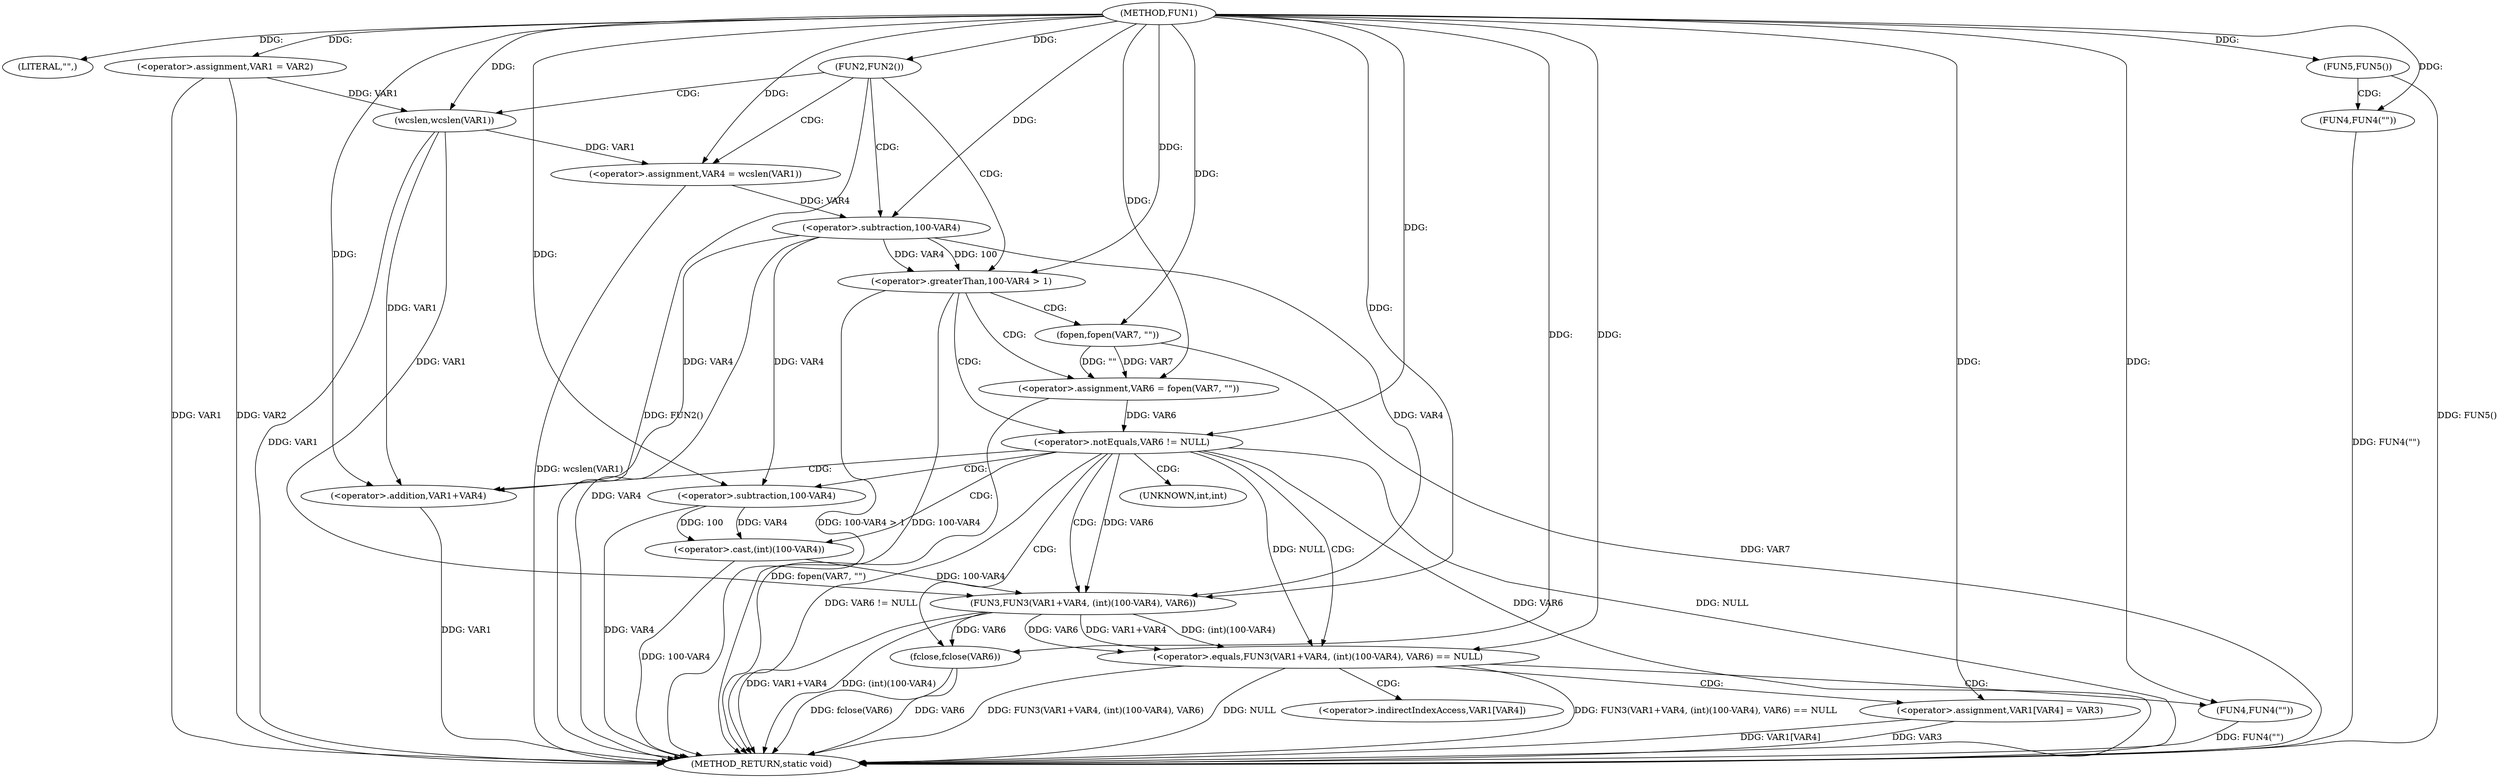 digraph FUN1 {  
"1000100" [label = "(METHOD,FUN1)" ]
"1000164" [label = "(METHOD_RETURN,static void)" ]
"1000103" [label = "(LITERAL,\"\",)" ]
"1000104" [label = "(<operator>.assignment,VAR1 = VAR2)" ]
"1000108" [label = "(FUN2,FUN2())" ]
"1000112" [label = "(<operator>.assignment,VAR4 = wcslen(VAR1))" ]
"1000114" [label = "(wcslen,wcslen(VAR1))" ]
"1000118" [label = "(<operator>.greaterThan,100-VAR4 > 1)" ]
"1000119" [label = "(<operator>.subtraction,100-VAR4)" ]
"1000124" [label = "(<operator>.assignment,VAR6 = fopen(VAR7, \"\"))" ]
"1000126" [label = "(fopen,fopen(VAR7, \"\"))" ]
"1000130" [label = "(<operator>.notEquals,VAR6 != NULL)" ]
"1000135" [label = "(<operator>.equals,FUN3(VAR1+VAR4, (int)(100-VAR4), VAR6) == NULL)" ]
"1000136" [label = "(FUN3,FUN3(VAR1+VAR4, (int)(100-VAR4), VAR6))" ]
"1000137" [label = "(<operator>.addition,VAR1+VAR4)" ]
"1000140" [label = "(<operator>.cast,(int)(100-VAR4))" ]
"1000142" [label = "(<operator>.subtraction,100-VAR4)" ]
"1000148" [label = "(FUN4,FUN4(\"\"))" ]
"1000150" [label = "(<operator>.assignment,VAR1[VAR4] = VAR3)" ]
"1000155" [label = "(fclose,fclose(VAR6))" ]
"1000158" [label = "(FUN5,FUN5())" ]
"1000160" [label = "(FUN4,FUN4(\"\"))" ]
"1000141" [label = "(UNKNOWN,int,int)" ]
"1000151" [label = "(<operator>.indirectIndexAccess,VAR1[VAR4])" ]
  "1000140" -> "1000164"  [ label = "DDG: 100-VAR4"] 
  "1000108" -> "1000164"  [ label = "DDG: FUN2()"] 
  "1000150" -> "1000164"  [ label = "DDG: VAR1[VAR4]"] 
  "1000104" -> "1000164"  [ label = "DDG: VAR1"] 
  "1000130" -> "1000164"  [ label = "DDG: NULL"] 
  "1000136" -> "1000164"  [ label = "DDG: (int)(100-VAR4)"] 
  "1000148" -> "1000164"  [ label = "DDG: FUN4(\"\")"] 
  "1000126" -> "1000164"  [ label = "DDG: VAR7"] 
  "1000118" -> "1000164"  [ label = "DDG: 100-VAR4 > 1"] 
  "1000150" -> "1000164"  [ label = "DDG: VAR3"] 
  "1000135" -> "1000164"  [ label = "DDG: FUN3(VAR1+VAR4, (int)(100-VAR4), VAR6) == NULL"] 
  "1000135" -> "1000164"  [ label = "DDG: FUN3(VAR1+VAR4, (int)(100-VAR4), VAR6)"] 
  "1000118" -> "1000164"  [ label = "DDG: 100-VAR4"] 
  "1000135" -> "1000164"  [ label = "DDG: NULL"] 
  "1000130" -> "1000164"  [ label = "DDG: VAR6 != NULL"] 
  "1000124" -> "1000164"  [ label = "DDG: fopen(VAR7, \"\")"] 
  "1000112" -> "1000164"  [ label = "DDG: wcslen(VAR1)"] 
  "1000160" -> "1000164"  [ label = "DDG: FUN4(\"\")"] 
  "1000155" -> "1000164"  [ label = "DDG: fclose(VAR6)"] 
  "1000158" -> "1000164"  [ label = "DDG: FUN5()"] 
  "1000142" -> "1000164"  [ label = "DDG: VAR4"] 
  "1000114" -> "1000164"  [ label = "DDG: VAR1"] 
  "1000119" -> "1000164"  [ label = "DDG: VAR4"] 
  "1000155" -> "1000164"  [ label = "DDG: VAR6"] 
  "1000137" -> "1000164"  [ label = "DDG: VAR1"] 
  "1000136" -> "1000164"  [ label = "DDG: VAR1+VAR4"] 
  "1000104" -> "1000164"  [ label = "DDG: VAR2"] 
  "1000130" -> "1000164"  [ label = "DDG: VAR6"] 
  "1000100" -> "1000103"  [ label = "DDG: "] 
  "1000100" -> "1000104"  [ label = "DDG: "] 
  "1000100" -> "1000108"  [ label = "DDG: "] 
  "1000114" -> "1000112"  [ label = "DDG: VAR1"] 
  "1000100" -> "1000112"  [ label = "DDG: "] 
  "1000104" -> "1000114"  [ label = "DDG: VAR1"] 
  "1000100" -> "1000114"  [ label = "DDG: "] 
  "1000119" -> "1000118"  [ label = "DDG: 100"] 
  "1000119" -> "1000118"  [ label = "DDG: VAR4"] 
  "1000100" -> "1000119"  [ label = "DDG: "] 
  "1000112" -> "1000119"  [ label = "DDG: VAR4"] 
  "1000100" -> "1000118"  [ label = "DDG: "] 
  "1000126" -> "1000124"  [ label = "DDG: VAR7"] 
  "1000126" -> "1000124"  [ label = "DDG: \"\""] 
  "1000100" -> "1000124"  [ label = "DDG: "] 
  "1000100" -> "1000126"  [ label = "DDG: "] 
  "1000124" -> "1000130"  [ label = "DDG: VAR6"] 
  "1000100" -> "1000130"  [ label = "DDG: "] 
  "1000136" -> "1000135"  [ label = "DDG: VAR1+VAR4"] 
  "1000136" -> "1000135"  [ label = "DDG: (int)(100-VAR4)"] 
  "1000136" -> "1000135"  [ label = "DDG: VAR6"] 
  "1000114" -> "1000136"  [ label = "DDG: VAR1"] 
  "1000100" -> "1000136"  [ label = "DDG: "] 
  "1000119" -> "1000136"  [ label = "DDG: VAR4"] 
  "1000114" -> "1000137"  [ label = "DDG: VAR1"] 
  "1000100" -> "1000137"  [ label = "DDG: "] 
  "1000119" -> "1000137"  [ label = "DDG: VAR4"] 
  "1000140" -> "1000136"  [ label = "DDG: 100-VAR4"] 
  "1000142" -> "1000140"  [ label = "DDG: 100"] 
  "1000142" -> "1000140"  [ label = "DDG: VAR4"] 
  "1000100" -> "1000142"  [ label = "DDG: "] 
  "1000119" -> "1000142"  [ label = "DDG: VAR4"] 
  "1000130" -> "1000136"  [ label = "DDG: VAR6"] 
  "1000130" -> "1000135"  [ label = "DDG: NULL"] 
  "1000100" -> "1000135"  [ label = "DDG: "] 
  "1000100" -> "1000148"  [ label = "DDG: "] 
  "1000100" -> "1000150"  [ label = "DDG: "] 
  "1000136" -> "1000155"  [ label = "DDG: VAR6"] 
  "1000100" -> "1000155"  [ label = "DDG: "] 
  "1000100" -> "1000158"  [ label = "DDG: "] 
  "1000100" -> "1000160"  [ label = "DDG: "] 
  "1000108" -> "1000112"  [ label = "CDG: "] 
  "1000108" -> "1000119"  [ label = "CDG: "] 
  "1000108" -> "1000114"  [ label = "CDG: "] 
  "1000108" -> "1000118"  [ label = "CDG: "] 
  "1000118" -> "1000126"  [ label = "CDG: "] 
  "1000118" -> "1000124"  [ label = "CDG: "] 
  "1000118" -> "1000130"  [ label = "CDG: "] 
  "1000130" -> "1000142"  [ label = "CDG: "] 
  "1000130" -> "1000155"  [ label = "CDG: "] 
  "1000130" -> "1000137"  [ label = "CDG: "] 
  "1000130" -> "1000141"  [ label = "CDG: "] 
  "1000130" -> "1000135"  [ label = "CDG: "] 
  "1000130" -> "1000136"  [ label = "CDG: "] 
  "1000130" -> "1000140"  [ label = "CDG: "] 
  "1000135" -> "1000151"  [ label = "CDG: "] 
  "1000135" -> "1000150"  [ label = "CDG: "] 
  "1000135" -> "1000148"  [ label = "CDG: "] 
  "1000158" -> "1000160"  [ label = "CDG: "] 
}
